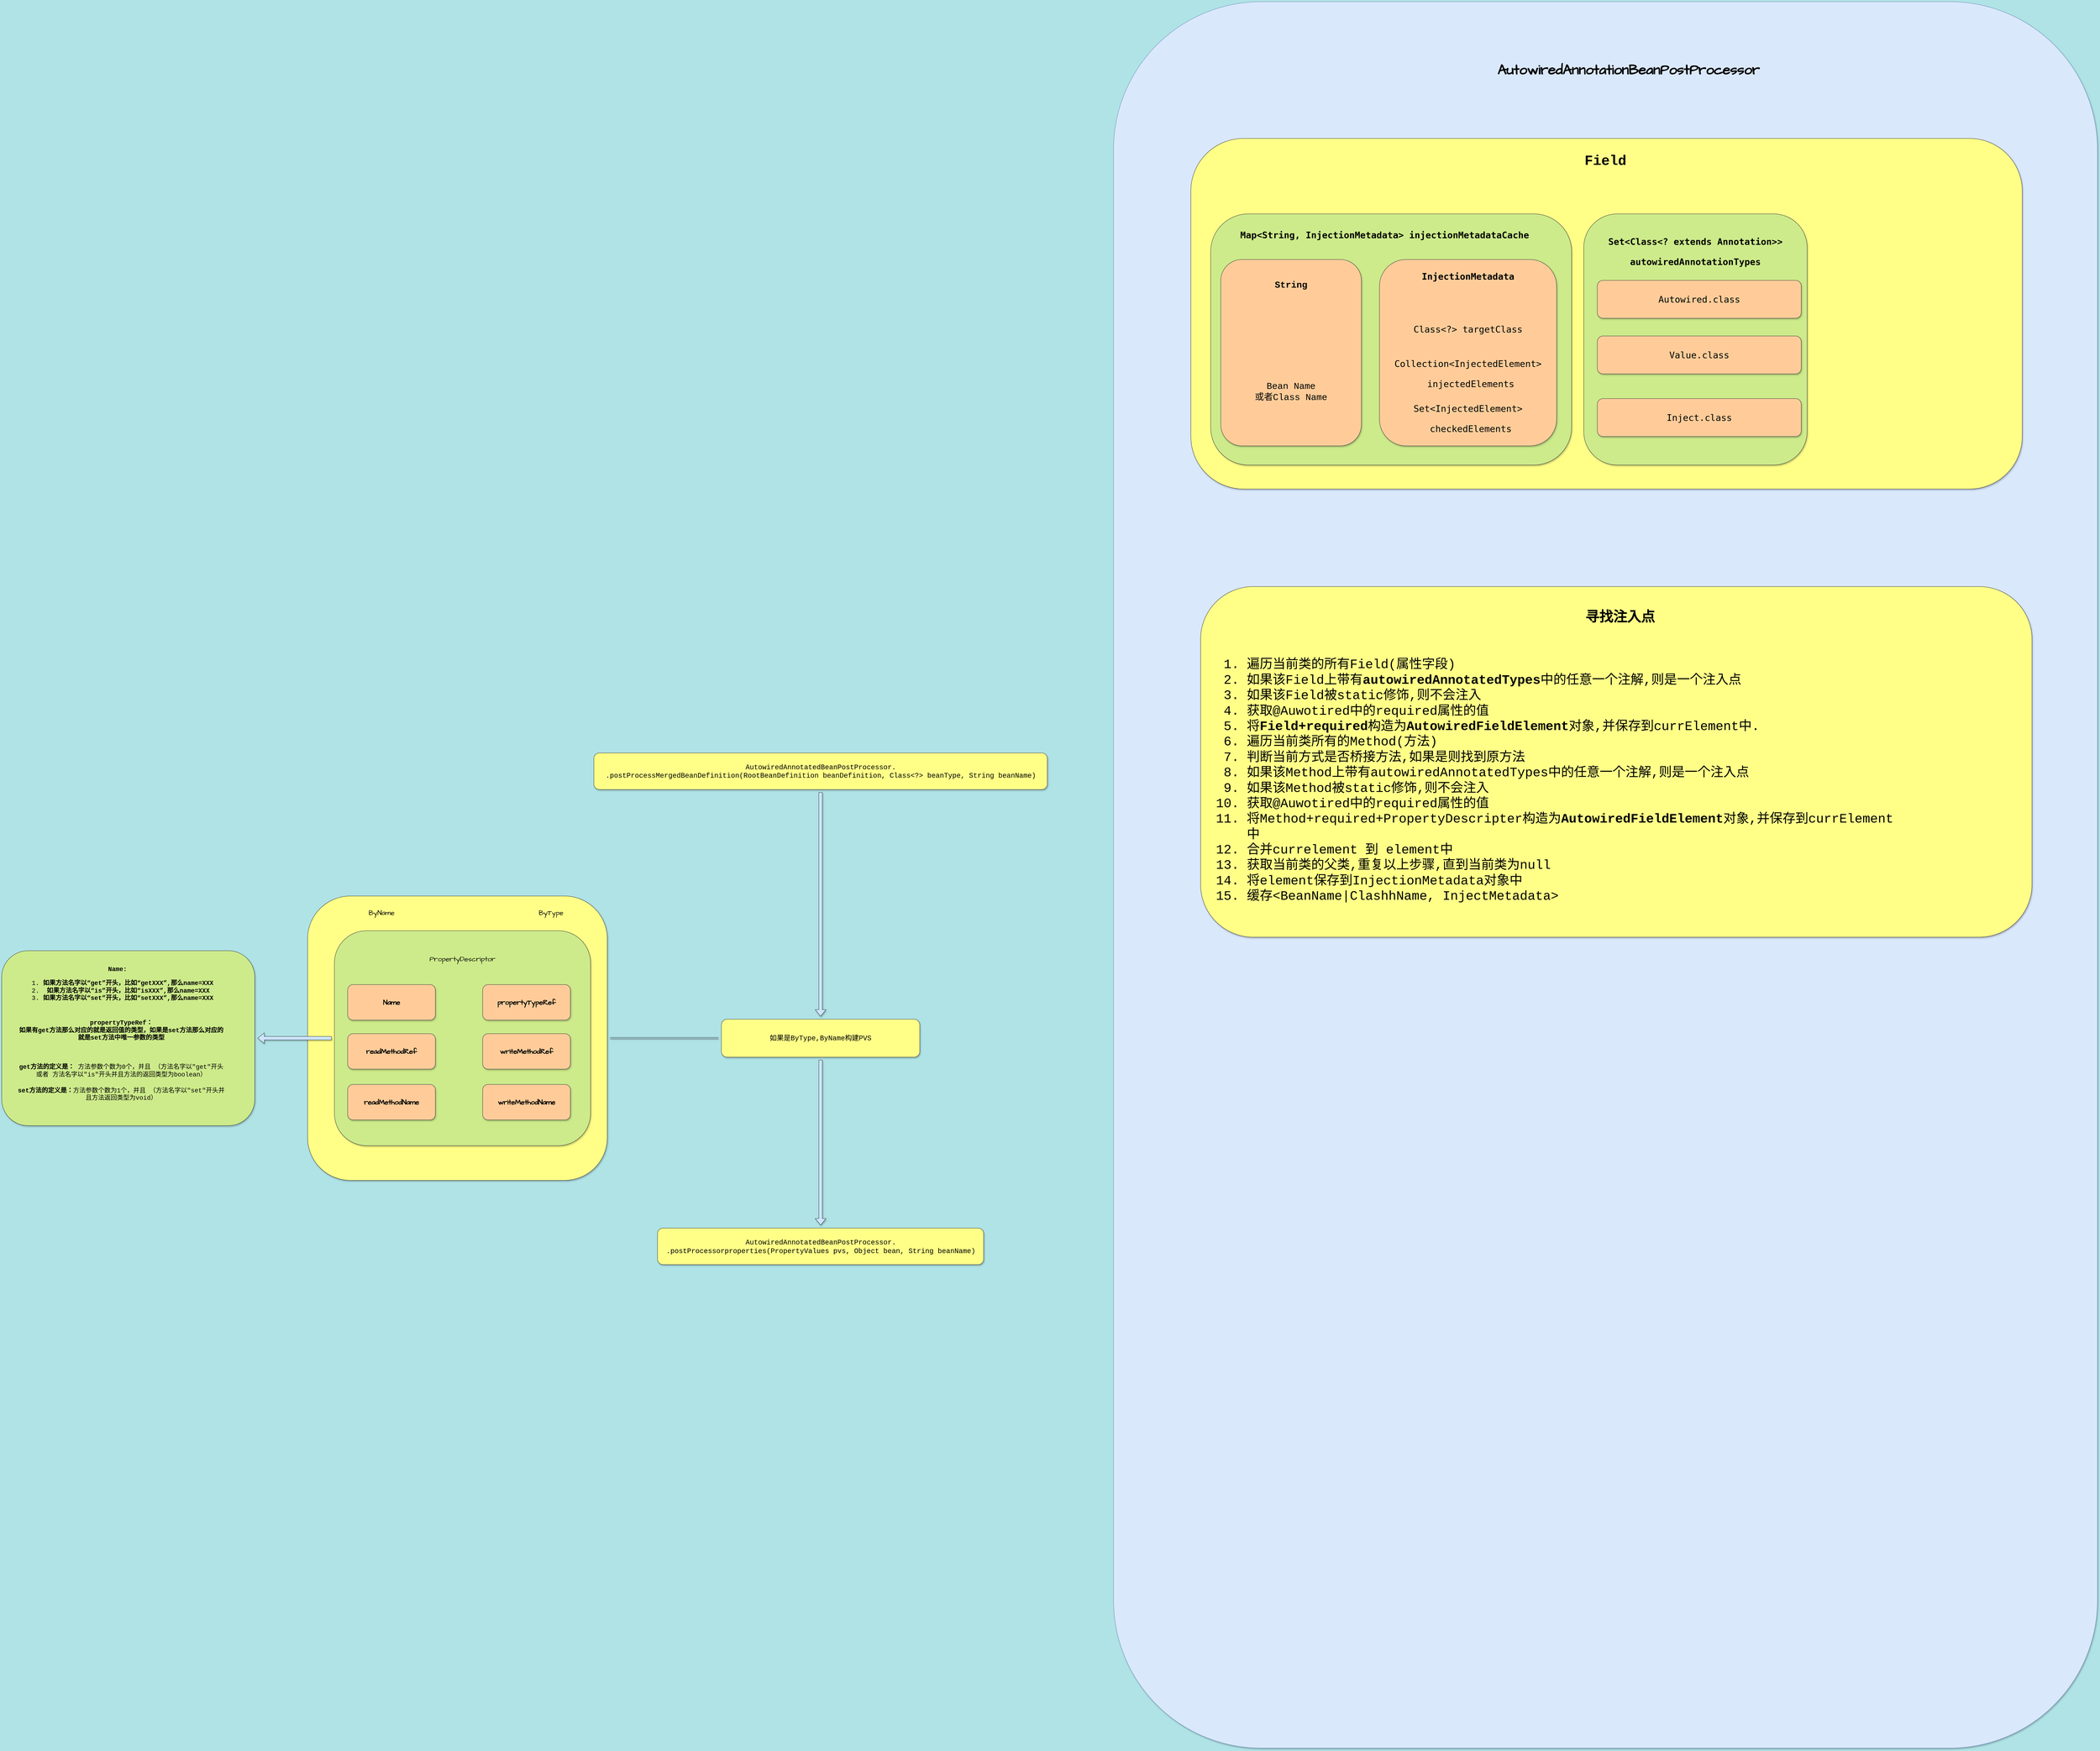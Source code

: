 <mxfile version="15.7.3" type="device"><diagram id="bBDR8_WNHgH3ZnMzrf8L" name="Page-1"><mxGraphModel dx="8680" dy="7075" grid="0" gridSize="10" guides="1" tooltips="1" connect="1" arrows="1" fold="1" page="0" pageScale="1" pageWidth="850" pageHeight="1100" background="#B0E3E6" math="0" shadow="0"><root><mxCell id="0"/><mxCell id="1" parent="0"/><mxCell id="PnoAfSNucCjAz_q0_8Lv-1" value="" style="rounded=1;whiteSpace=wrap;html=1;sketch=0;hachureGap=4;fontFamily=Architects Daughter;fontSource=https%3A%2F%2Ffonts.googleapis.com%2Fcss%3Ffamily%3DArchitects%2BDaughter;fontSize=20;fillColor=#dae8fc;strokeColor=#6c8ebf;glass=0;shadow=1;" vertex="1" parent="1"><mxGeometry x="1067" y="-3291" width="2827" height="5021" as="geometry"/></mxCell><mxCell id="J5XduCXFFePnVIruT95D-1" value="" style="rounded=1;whiteSpace=wrap;html=1;sketch=0;hachureGap=4;fontFamily=Architects Daughter;fontSource=https%3A%2F%2Ffonts.googleapis.com%2Fcss%3Ffamily%3DArchitects%2BDaughter;fontSize=20;strokeColor=#36393d;fillColor=#ffff88;shadow=1;" parent="1" vertex="1"><mxGeometry x="-1249" y="-719.75" width="861" height="817.5" as="geometry"/></mxCell><mxCell id="7VZHQ59oPnoRE6-kQ5N1-2" value="ByName" style="text;strokeColor=none;fillColor=none;html=1;align=center;verticalAlign=middle;whiteSpace=wrap;rounded=0;sketch=1;hachureGap=4;fontFamily=Architects Daughter;fontSource=https%3A%2F%2Ffonts.googleapis.com%2Fcss%3Ffamily%3DArchitects%2BDaughter;fontSize=20;" parent="1" vertex="1"><mxGeometry x="-1186" y="-686" width="299" height="28" as="geometry"/></mxCell><mxCell id="7VZHQ59oPnoRE6-kQ5N1-3" value="ByType" style="text;strokeColor=none;fillColor=none;html=1;align=center;verticalAlign=middle;whiteSpace=wrap;rounded=0;sketch=1;hachureGap=4;fontFamily=Architects Daughter;fontSource=https%3A%2F%2Ffonts.googleapis.com%2Fcss%3Ffamily%3DArchitects%2BDaughter;fontSize=20;" parent="1" vertex="1"><mxGeometry x="-699" y="-686" width="299" height="28" as="geometry"/></mxCell><mxCell id="7VZHQ59oPnoRE6-kQ5N1-5" style="edgeStyle=none;curved=1;rounded=1;sketch=0;hachureGap=4;orthogonalLoop=1;jettySize=auto;html=1;fontFamily=Architects Daughter;fontSource=https%3A%2F%2Ffonts.googleapis.com%2Fcss%3Ffamily%3DArchitects%2BDaughter;fontSize=16;endArrow=open;sourcePerimeterSpacing=8;targetPerimeterSpacing=8;shape=link;shadow=1;fillColor=#cce5ff;strokeColor=#36393d;" parent="1" source="7VZHQ59oPnoRE6-kQ5N1-4" target="J5XduCXFFePnVIruT95D-1" edge="1"><mxGeometry relative="1" as="geometry"/></mxCell><mxCell id="7VZHQ59oPnoRE6-kQ5N1-7" style="edgeStyle=none;shape=flexArrow;curved=1;rounded=1;sketch=0;hachureGap=4;orthogonalLoop=1;jettySize=auto;html=1;shadow=1;fontFamily=Architects Daughter;fontSource=https%3A%2F%2Ffonts.googleapis.com%2Fcss%3Ffamily%3DArchitects%2BDaughter;fontSize=16;endArrow=open;sourcePerimeterSpacing=8;targetPerimeterSpacing=8;fillColor=#cce5ff;strokeColor=#36393d;" parent="1" source="7VZHQ59oPnoRE6-kQ5N1-4" target="7VZHQ59oPnoRE6-kQ5N1-6" edge="1"><mxGeometry relative="1" as="geometry"/></mxCell><mxCell id="7VZHQ59oPnoRE6-kQ5N1-4" value="&lt;font style=&quot;font-size: 20px&quot; face=&quot;Courier New&quot;&gt;如果是ByType,ByName构建PVS&lt;/font&gt;" style="rounded=1;whiteSpace=wrap;html=1;sketch=0;hachureGap=4;fontFamily=Architects Daughter;fontSource=https%3A%2F%2Ffonts.googleapis.com%2Fcss%3Ffamily%3DArchitects%2BDaughter;fontSize=20;strokeColor=#36393d;fillColor=#ffff88;shadow=1;" parent="1" vertex="1"><mxGeometry x="-60" y="-365.5" width="570" height="109" as="geometry"/></mxCell><mxCell id="7VZHQ59oPnoRE6-kQ5N1-6" value="&lt;font face=&quot;Courier New&quot;&gt;AutowiredAnnotatedBeanPostProcessor.&lt;br style=&quot;font-size: 20px&quot;&gt;.postProcessorproperties(&lt;span style=&quot;font-size: 20px&quot;&gt;PropertyValues &lt;/span&gt;&lt;span style=&quot;font-size: 20px&quot;&gt;pvs&lt;/span&gt;&lt;span style=&quot;font-size: 20px&quot;&gt;, &lt;/span&gt;&lt;span style=&quot;font-size: 20px&quot;&gt;Object &lt;/span&gt;&lt;span style=&quot;font-size: 20px&quot;&gt;bean&lt;/span&gt;&lt;span style=&quot;font-size: 20px&quot;&gt;, &lt;/span&gt;&lt;span style=&quot;font-size: 20px&quot;&gt;String &lt;/span&gt;&lt;span style=&quot;font-size: 20px&quot;&gt;beanName&lt;/span&gt;&lt;span style=&quot;font-size: 20px&quot;&gt;)&lt;/span&gt;&lt;/font&gt;" style="rounded=1;whiteSpace=wrap;html=1;sketch=0;hachureGap=4;fontFamily=Architects Daughter;fontSource=https%3A%2F%2Ffonts.googleapis.com%2Fcss%3Ffamily%3DArchitects%2BDaughter;fontSize=20;strokeColor=#36393d;fillColor=#ffff88;shadow=1;fontColor=#000000;labelBackgroundColor=none;" parent="1" vertex="1"><mxGeometry x="-243.5" y="235" width="937" height="105" as="geometry"/></mxCell><mxCell id="7VZHQ59oPnoRE6-kQ5N1-17" style="edgeStyle=none;shape=flexArrow;curved=1;sketch=0;hachureGap=4;orthogonalLoop=1;jettySize=auto;html=1;shadow=1;fontFamily=Architects Daughter;fontSource=https%3A%2F%2Ffonts.googleapis.com%2Fcss%3Ffamily%3DArchitects%2BDaughter;fontSize=16;endArrow=open;sourcePerimeterSpacing=8;targetPerimeterSpacing=8;strokeColor=#36393d;fillColor=#cce5ff;" parent="1" source="7VZHQ59oPnoRE6-kQ5N1-8" target="7VZHQ59oPnoRE6-kQ5N1-16" edge="1"><mxGeometry relative="1" as="geometry"/></mxCell><mxCell id="7VZHQ59oPnoRE6-kQ5N1-8" value="PropertyDescriptor&lt;br&gt;&lt;br&gt;&lt;br&gt;&lt;br&gt;&lt;br&gt;&lt;br&gt;&lt;br&gt;&lt;br&gt;&lt;br&gt;&lt;br&gt;&lt;br&gt;&lt;br&gt;&lt;br&gt;&lt;br&gt;&lt;br&gt;&lt;br&gt;&lt;br&gt;&lt;br&gt;&lt;br&gt;&lt;br&gt;" style="rounded=1;whiteSpace=wrap;html=1;sketch=0;hachureGap=4;fontFamily=Architects Daughter;fontSource=https%3A%2F%2Ffonts.googleapis.com%2Fcss%3Ffamily%3DArchitects%2BDaughter;fontSize=20;strokeColor=#36393d;fillColor=#cdeb8b;shadow=1;" parent="1" vertex="1"><mxGeometry x="-1172" y="-620" width="736" height="618" as="geometry"/></mxCell><mxCell id="7VZHQ59oPnoRE6-kQ5N1-10" value="&lt;div class=&quot;lake-content&quot;&gt;&lt;b&gt;readMethodRef&lt;/b&gt;&lt;br&gt;&lt;/div&gt;" style="rounded=1;whiteSpace=wrap;html=1;sketch=0;hachureGap=4;fontFamily=Architects Daughter;fontSource=https%3A%2F%2Ffonts.googleapis.com%2Fcss%3Ffamily%3DArchitects%2BDaughter;fontSize=20;strokeColor=#36393d;fillColor=#ffcc99;shadow=1;" parent="1" vertex="1"><mxGeometry x="-1134" y="-324" width="252" height="102" as="geometry"/></mxCell><mxCell id="7VZHQ59oPnoRE6-kQ5N1-11" value="&lt;div class=&quot;lake-content&quot;&gt;&lt;b&gt;writeMethodName&lt;/b&gt;&lt;br&gt;&lt;/div&gt;" style="rounded=1;whiteSpace=wrap;html=1;sketch=0;hachureGap=4;fontFamily=Architects Daughter;fontSource=https%3A%2F%2Ffonts.googleapis.com%2Fcss%3Ffamily%3DArchitects%2BDaughter;fontSize=20;strokeColor=#36393d;fillColor=#ffcc99;shadow=1;" parent="1" vertex="1"><mxGeometry x="-746" y="-178" width="252" height="102" as="geometry"/></mxCell><mxCell id="7VZHQ59oPnoRE6-kQ5N1-12" value="&lt;div class=&quot;lake-content&quot;&gt;&lt;b&gt;readMethodName&lt;/b&gt;&lt;br&gt;&lt;/div&gt;" style="rounded=1;whiteSpace=wrap;html=1;sketch=0;hachureGap=4;fontFamily=Architects Daughter;fontSource=https%3A%2F%2Ffonts.googleapis.com%2Fcss%3Ffamily%3DArchitects%2BDaughter;fontSize=20;strokeColor=#36393d;fillColor=#ffcc99;shadow=1;" parent="1" vertex="1"><mxGeometry x="-1134" y="-178" width="252" height="102" as="geometry"/></mxCell><mxCell id="7VZHQ59oPnoRE6-kQ5N1-13" value="&lt;div class=&quot;lake-content&quot;&gt;&lt;b&gt;propertyTypeRef&lt;/b&gt;&lt;br&gt;&lt;/div&gt;" style="rounded=1;whiteSpace=wrap;html=1;sketch=0;hachureGap=4;fontFamily=Architects Daughter;fontSource=https%3A%2F%2Ffonts.googleapis.com%2Fcss%3Ffamily%3DArchitects%2BDaughter;fontSize=20;strokeColor=#36393d;fillColor=#ffcc99;shadow=1;" parent="1" vertex="1"><mxGeometry x="-746" y="-465" width="252" height="102" as="geometry"/></mxCell><mxCell id="7VZHQ59oPnoRE6-kQ5N1-14" value="&lt;div class=&quot;lake-content&quot;&gt;&lt;b&gt;Name&lt;/b&gt;&lt;br&gt;&lt;/div&gt;" style="rounded=1;whiteSpace=wrap;html=1;sketch=0;hachureGap=4;fontFamily=Architects Daughter;fontSource=https%3A%2F%2Ffonts.googleapis.com%2Fcss%3Ffamily%3DArchitects%2BDaughter;fontSize=20;strokeColor=#36393d;fillColor=#ffcc99;shadow=1;" parent="1" vertex="1"><mxGeometry x="-1134" y="-465" width="252" height="102" as="geometry"/></mxCell><mxCell id="7VZHQ59oPnoRE6-kQ5N1-15" value="&lt;div class=&quot;lake-content&quot;&gt;&lt;b&gt;writeMethodRef&lt;/b&gt;&lt;br&gt;&lt;/div&gt;" style="rounded=1;whiteSpace=wrap;html=1;sketch=0;hachureGap=4;fontFamily=Architects Daughter;fontSource=https%3A%2F%2Ffonts.googleapis.com%2Fcss%3Ffamily%3DArchitects%2BDaughter;fontSize=20;strokeColor=#36393d;fillColor=#ffcc99;shadow=1;" parent="1" vertex="1"><mxGeometry x="-746" y="-324" width="252" height="102" as="geometry"/></mxCell><mxCell id="7VZHQ59oPnoRE6-kQ5N1-16" value="" style="rounded=1;whiteSpace=wrap;html=1;sketch=0;hachureGap=4;fontFamily=Architects Daughter;fontSource=https%3A%2F%2Ffonts.googleapis.com%2Fcss%3Ffamily%3DArchitects%2BDaughter;fontSize=20;strokeColor=#36393d;fillColor=#cdeb8b;shadow=1;" parent="1" vertex="1"><mxGeometry x="-2128" y="-562.5" width="727" height="503" as="geometry"/></mxCell><mxCell id="7VZHQ59oPnoRE6-kQ5N1-18" value="&lt;b&gt;Name:&amp;nbsp;&amp;nbsp;&lt;br&gt;&lt;/b&gt;&lt;ol&gt;&lt;li&gt;&lt;strong&gt;如果方法名字以“get”开头，比如“getXXX”,那么name=XXX&lt;/strong&gt;&lt;/li&gt;&lt;li&gt;&lt;strong&gt;如果方法名字以“is”开头，比如“isXXX”,那么name=XXX&lt;/strong&gt;&lt;/li&gt;&lt;li&gt;&lt;strong&gt;如果方法名字以“set”开头，比如“setXXX”,那么name=XXX&lt;/strong&gt;&lt;/li&gt;&lt;/ol&gt;" style="text;strokeColor=none;fillColor=none;html=1;align=center;verticalAlign=middle;whiteSpace=wrap;rounded=0;sketch=1;hachureGap=4;fontFamily=Courier New;fontSize=18;" parent="1" vertex="1"><mxGeometry x="-2080" y="-515.5" width="591" height="114" as="geometry"/></mxCell><mxCell id="7VZHQ59oPnoRE6-kQ5N1-22" value="&lt;div class=&quot;lake-content&quot;&gt;&lt;strong&gt;propertyTypeRef：&lt;/strong&gt;&lt;/div&gt;&lt;div class=&quot;lake-content&quot;&gt;&lt;strong&gt;如果有get方法那么对应的就是返回值的类型，如果是set方法那么对应的就是set方法中唯一参数的类型&lt;/strong&gt;&lt;/div&gt;" style="text;strokeColor=none;fillColor=none;html=1;align=center;verticalAlign=middle;whiteSpace=wrap;rounded=0;sketch=1;hachureGap=4;fontFamily=Courier New;fontSize=18;" parent="1" vertex="1"><mxGeometry x="-2080" y="-390.5" width="591" height="114" as="geometry"/></mxCell><mxCell id="7VZHQ59oPnoRE6-kQ5N1-23" value="&lt;div class=&quot;lake-content&quot;&gt;&lt;p id=&quot;2ae65270e4619b80a2168278d7bbb812&quot; class=&quot;ne-p&quot; style=&quot;margin: 0 ; padding: 0 ; min-height: 24px&quot;&gt;&lt;strong&gt;get方法的定义是：&lt;/strong&gt;&lt;span class=&quot;ne-text&quot;&gt; &lt;/span&gt;&lt;span class=&quot;ne-text&quot; style=&quot;background-color: transparent&quot;&gt;方法参数个数为0个，并且 （方法名字以&quot;get&quot;开头 或者 方法名字以&quot;is&quot;开头并且方法的返回类型为boolean）&lt;/span&gt;&lt;/p&gt;&lt;p id=&quot;3cf28cefe21f03a700b9a3fa19473e33&quot; class=&quot;ne-p&quot; style=&quot;margin: 0 ; padding: 0 ; min-height: 24px&quot;&gt;&lt;br&gt;&lt;/p&gt;&lt;p id=&quot;d67a6d46a1cc9c59326b38a72fca9aa0&quot; class=&quot;ne-p&quot; style=&quot;margin: 0 ; padding: 0 ; min-height: 24px&quot;&gt;&lt;strong&gt;set方法的定义是：&lt;/strong&gt;&lt;span class=&quot;ne-text&quot;&gt;方法参数个数为1个，并且 （方法名字以&quot;set&quot;开头并且方法返回类型为void）&lt;/span&gt;&lt;/p&gt;&lt;/div&gt;" style="text;strokeColor=none;fillColor=none;html=1;align=center;verticalAlign=middle;whiteSpace=wrap;rounded=0;sketch=1;hachureGap=4;fontFamily=Courier New;fontSize=18;" parent="1" vertex="1"><mxGeometry x="-2084" y="-254.5" width="599" height="143" as="geometry"/></mxCell><mxCell id="7VZHQ59oPnoRE6-kQ5N1-25" style="edgeStyle=none;shape=flexArrow;curved=1;sketch=0;hachureGap=4;orthogonalLoop=1;jettySize=auto;html=1;shadow=1;fontFamily=Courier New;fontSize=20;fontColor=#000000;endArrow=open;sourcePerimeterSpacing=8;targetPerimeterSpacing=8;strokeColor=#36393d;fillColor=#cce5ff;" parent="1" source="7VZHQ59oPnoRE6-kQ5N1-24" target="7VZHQ59oPnoRE6-kQ5N1-4" edge="1"><mxGeometry relative="1" as="geometry"/></mxCell><mxCell id="7VZHQ59oPnoRE6-kQ5N1-24" value="&lt;font style=&quot;font-size: 20px;&quot;&gt;AutowiredAnnotatedBeanPostProcessor.&lt;br style=&quot;font-size: 20px;&quot;&gt;.postProcessMergedBeanDefinition(&lt;/font&gt;&lt;span style=&quot;font-size: 20px;&quot;&gt;RootBeanDefinition &lt;/span&gt;&lt;span style=&quot;font-size: 20px;&quot;&gt;beanDefinition&lt;/span&gt;&lt;span style=&quot;font-size: 20px;&quot;&gt;, &lt;/span&gt;&lt;span style=&quot;font-size: 20px;&quot;&gt;Class&lt;/span&gt;&lt;span style=&quot;font-size: 20px;&quot;&gt;&amp;lt;?&amp;gt; &lt;/span&gt;&lt;span style=&quot;font-size: 20px;&quot;&gt;beanType&lt;/span&gt;&lt;span style=&quot;font-size: 20px;&quot;&gt;, &lt;/span&gt;&lt;span style=&quot;font-size: 20px;&quot;&gt;String &lt;/span&gt;&lt;span style=&quot;font-size: 20px;&quot;&gt;beanName&lt;/span&gt;&lt;span style=&quot;font-size: 20px;&quot;&gt;)&lt;/span&gt;" style="rounded=1;whiteSpace=wrap;html=1;sketch=0;hachureGap=4;fontFamily=Courier New;fontSize=20;strokeColor=#36393d;fillColor=#ffff88;shadow=1;fontColor=#000000;labelBackgroundColor=none;" parent="1" vertex="1"><mxGeometry x="-426.5" y="-1131" width="1303" height="105" as="geometry"/></mxCell><mxCell id="7VZHQ59oPnoRE6-kQ5N1-26" value="" style="rounded=1;whiteSpace=wrap;html=1;sketch=0;hachureGap=4;fontFamily=Courier New;fontSize=20;strokeColor=#36393d;fillColor=#ffff88;shadow=1;fontColor=#000000;labelBackgroundColor=none;align=left;" parent="1" vertex="1"><mxGeometry x="1317" y="-1609.5" width="2389" height="1008" as="geometry"/></mxCell><mxCell id="7VZHQ59oPnoRE6-kQ5N1-29" value="&lt;font face=&quot;Courier New&quot;&gt;AutowiredMethodElement&lt;br&gt;&lt;/font&gt;" style="rounded=1;whiteSpace=wrap;html=1;sketch=0;hachureGap=4;fontFamily=Architects Daughter;fontSource=https%3A%2F%2Ffonts.googleapis.com%2Fcss%3Ffamily%3DArchitects%2BDaughter;fontSize=20;strokeColor=#36393d;fillColor=#cdeb8b;shadow=1;" parent="1" vertex="1"><mxGeometry x="1443" y="-2694" width="564" height="102" as="geometry"/></mxCell><mxCell id="PnoAfSNucCjAz_q0_8Lv-2" value="&lt;font style=&quot;font-size: 40px&quot;&gt;&lt;br&gt;AutowiredAnnotationBeanPostProcessor&lt;/font&gt;" style="text;strokeColor=none;fillColor=none;html=1;align=center;verticalAlign=middle;whiteSpace=wrap;rounded=0;shadow=1;glass=0;sketch=0;hachureGap=4;fontFamily=Architects Daughter;fontSource=https%3A%2F%2Ffonts.googleapis.com%2Fcss%3Ffamily%3DArchitects%2BDaughter;fontSize=20;fontStyle=1" vertex="1" parent="1"><mxGeometry x="1828" y="-3185" width="1437" height="134" as="geometry"/></mxCell><mxCell id="PnoAfSNucCjAz_q0_8Lv-3" value="寻找注入点" style="text;strokeColor=none;fillColor=none;html=1;align=center;verticalAlign=middle;whiteSpace=wrap;rounded=0;shadow=1;glass=0;sketch=0;hachureGap=4;fontFamily=Architects Daughter;fontSource=https%3A%2F%2Ffonts.googleapis.com%2Fcss%3Ffamily%3DArchitects%2BDaughter;fontSize=40;fontStyle=1" vertex="1" parent="1"><mxGeometry x="1869" y="-1536.5" width="1307" height="30" as="geometry"/></mxCell><mxCell id="PnoAfSNucCjAz_q0_8Lv-5" value="" style="rounded=1;whiteSpace=wrap;html=1;sketch=0;hachureGap=4;fontFamily=Courier New;fontSize=20;strokeColor=#36393d;fillColor=#ffff88;shadow=1;fontColor=#000000;labelBackgroundColor=none;align=left;" vertex="1" parent="1"><mxGeometry x="1289" y="-2898" width="2389" height="1008" as="geometry"/></mxCell><mxCell id="PnoAfSNucCjAz_q0_8Lv-6" value="Field" style="text;strokeColor=none;fillColor=none;html=1;align=center;verticalAlign=middle;whiteSpace=wrap;rounded=0;shadow=1;glass=0;sketch=0;hachureGap=4;fontFamily=Courier New;fontSize=40;fontStyle=1" vertex="1" parent="1"><mxGeometry x="1905" y="-2848" width="1151" height="30" as="geometry"/></mxCell><mxCell id="PnoAfSNucCjAz_q0_8Lv-7" value="&lt;pre style=&quot;font-family: &amp;#34;fira code&amp;#34; , monospace&quot;&gt;&lt;br&gt;&lt;/pre&gt;" style="rounded=1;whiteSpace=wrap;html=1;sketch=0;hachureGap=4;fontFamily=Architects Daughter;fontSource=https%3A%2F%2Ffonts.googleapis.com%2Fcss%3Ffamily%3DArchitects%2BDaughter;fontSize=20;strokeColor=#36393d;fillColor=#cdeb8b;shadow=1;" vertex="1" parent="1"><mxGeometry x="1346" y="-2681" width="1037" height="722" as="geometry"/></mxCell><mxCell id="PnoAfSNucCjAz_q0_8Lv-8" value="&lt;pre style=&quot;font-family: &amp;quot;fira code&amp;quot;, monospace; font-size: 26px;&quot;&gt;Map&amp;lt;String, InjectionMetadata&amp;gt; injectionMetadataCache&lt;/pre&gt;" style="text;strokeColor=none;fillColor=none;html=1;align=center;verticalAlign=middle;whiteSpace=wrap;rounded=0;shadow=1;glass=0;labelBackgroundColor=none;sketch=0;hachureGap=4;fontFamily=Architects Daughter;fontSource=https%3A%2F%2Ffonts.googleapis.com%2Fcss%3Ffamily%3DArchitects%2BDaughter;fontSize=26;fontColor=#000000;fontStyle=1" vertex="1" parent="1"><mxGeometry x="1365.75" y="-2635" width="959.5" height="30" as="geometry"/></mxCell><mxCell id="PnoAfSNucCjAz_q0_8Lv-10" value="&lt;div class=&quot;lake-content&quot;&gt;&lt;br&gt;&lt;/div&gt;" style="rounded=1;whiteSpace=wrap;html=1;sketch=0;hachureGap=4;fontFamily=Architects Daughter;fontSource=https%3A%2F%2Ffonts.googleapis.com%2Fcss%3Ffamily%3DArchitects%2BDaughter;fontSize=20;strokeColor=#36393d;fillColor=#ffcc99;shadow=1;" vertex="1" parent="1"><mxGeometry x="1375" y="-2550" width="404" height="536" as="geometry"/></mxCell><mxCell id="PnoAfSNucCjAz_q0_8Lv-11" value="String" style="text;strokeColor=none;fillColor=none;html=1;align=center;verticalAlign=middle;whiteSpace=wrap;rounded=0;shadow=1;glass=0;labelBackgroundColor=none;sketch=0;hachureGap=4;fontFamily=Courier New;fontSize=26;fontColor=#000000;fontStyle=1" vertex="1" parent="1"><mxGeometry x="1508" y="-2518" width="138" height="83" as="geometry"/></mxCell><mxCell id="PnoAfSNucCjAz_q0_8Lv-12" value="Bean Name &lt;br&gt;或者Class Name" style="text;strokeColor=none;fillColor=none;html=1;align=center;verticalAlign=middle;whiteSpace=wrap;rounded=0;shadow=1;glass=0;labelBackgroundColor=none;sketch=0;hachureGap=4;fontFamily=Courier New;fontSize=26;fontColor=#000000;" vertex="1" parent="1"><mxGeometry x="1401.25" y="-2184" width="351.5" height="30" as="geometry"/></mxCell><mxCell id="PnoAfSNucCjAz_q0_8Lv-13" value="&lt;div class=&quot;lake-content&quot;&gt;&lt;br&gt;&lt;/div&gt;" style="rounded=1;whiteSpace=wrap;html=1;sketch=0;hachureGap=4;fontFamily=Architects Daughter;fontSource=https%3A%2F%2Ffonts.googleapis.com%2Fcss%3Ffamily%3DArchitects%2BDaughter;fontSize=20;strokeColor=#36393d;fillColor=#ffcc99;shadow=1;" vertex="1" parent="1"><mxGeometry x="1831" y="-2550" width="509" height="536" as="geometry"/></mxCell><mxCell id="PnoAfSNucCjAz_q0_8Lv-15" value="&lt;pre style=&quot;font-family: &amp;quot;fira code&amp;quot; , monospace&quot;&gt;InjectionMetadata&lt;/pre&gt;" style="text;strokeColor=none;fillColor=none;html=1;align=center;verticalAlign=middle;whiteSpace=wrap;rounded=0;shadow=1;glass=0;labelBackgroundColor=none;sketch=0;hachureGap=4;fontFamily=Courier New;fontSize=26;fontColor=#000000;fontStyle=1" vertex="1" parent="1"><mxGeometry x="1923" y="-2525.5" width="325" height="49" as="geometry"/></mxCell><mxCell id="PnoAfSNucCjAz_q0_8Lv-16" value="&lt;pre style=&quot;font-family: &amp;#34;fira code&amp;#34; , monospace&quot;&gt;Collection&amp;lt;InjectedElement&amp;gt;&lt;/pre&gt;&lt;pre style=&quot;font-family: &amp;#34;fira code&amp;#34; , monospace&quot;&gt; injectedElements&lt;/pre&gt;" style="text;strokeColor=none;fillColor=none;html=1;align=center;verticalAlign=middle;whiteSpace=wrap;rounded=0;shadow=1;glass=0;labelBackgroundColor=none;sketch=0;hachureGap=4;fontFamily=Courier New;fontSize=26;fontColor=#000000;" vertex="1" parent="1"><mxGeometry x="1826" y="-2302" width="519" height="161" as="geometry"/></mxCell><mxCell id="PnoAfSNucCjAz_q0_8Lv-19" value="&lt;pre&gt;&lt;font face=&quot;fira code, monospace&quot;&gt;Set&amp;lt;InjectedElement&amp;gt;&lt;/font&gt;&lt;/pre&gt;&lt;pre&gt;&lt;font face=&quot;fira code, monospace&quot;&gt; checkedElements&lt;br&gt;&lt;/font&gt;&lt;/pre&gt;" style="text;strokeColor=none;fillColor=none;html=1;align=center;verticalAlign=middle;whiteSpace=wrap;rounded=0;shadow=1;glass=0;labelBackgroundColor=none;sketch=0;hachureGap=4;fontFamily=Courier New;fontSize=26;fontColor=#000000;" vertex="1" parent="1"><mxGeometry x="1923" y="-2117" width="325" height="49" as="geometry"/></mxCell><mxCell id="PnoAfSNucCjAz_q0_8Lv-21" value="&lt;pre&gt;&lt;font face=&quot;fira code, monospace&quot;&gt;Class&amp;lt;?&amp;gt; targetClass&lt;br&gt;&lt;/font&gt;&lt;/pre&gt;" style="text;strokeColor=none;fillColor=none;html=1;align=center;verticalAlign=middle;whiteSpace=wrap;rounded=0;shadow=1;glass=0;labelBackgroundColor=none;sketch=0;hachureGap=4;fontFamily=Courier New;fontSize=26;fontColor=#000000;" vertex="1" parent="1"><mxGeometry x="1923" y="-2374" width="325" height="49" as="geometry"/></mxCell><mxCell id="PnoAfSNucCjAz_q0_8Lv-23" value="&lt;ol style=&quot;font-size: 37px&quot;&gt;&lt;ol&gt;&lt;li&gt;遍历当前类的所有Field(属性字段)&lt;/li&gt;&lt;li&gt;如果该Field上带有&lt;b&gt;autowiredAnnotatedTypes&lt;/b&gt;中的任意一个注解,则是一个注入点&lt;/li&gt;&lt;li&gt;如果该Field被static修饰,则不会注入&lt;/li&gt;&lt;li&gt;获取@Auwotired中的required属性的值&lt;/li&gt;&lt;li&gt;将&lt;b&gt;Field+required&lt;/b&gt;构造为&lt;b&gt;AutowiredFieldElement&lt;/b&gt;对象,并保存到currElement中.&lt;/li&gt;&lt;li&gt;遍历当前类所有的Method(方法)&lt;/li&gt;&lt;li&gt;判断当前方式是否桥接方法,如果是则找到原方法&lt;/li&gt;&lt;li&gt;如果该Method上带有autowiredAnnotatedTypes中的任意一个注解,则是一个注入点&lt;/li&gt;&lt;li&gt;如果该Method被static修饰,则不会注入&lt;/li&gt;&lt;li&gt;获取@Auwotired中的required属性的值&lt;/li&gt;&lt;li&gt;将Method+required+PropertyDescripter构造为&lt;b&gt;AutowiredFieldElement&lt;/b&gt;对象,并保存到currElement中&lt;br&gt;&lt;/li&gt;&lt;li&gt;合并currelement 到 element中&lt;/li&gt;&lt;li&gt;获取当前类的父类,重复以上步骤,直到当前类为null&lt;/li&gt;&lt;li&gt;将element保存到InjectionMetadata对象中&lt;/li&gt;&lt;li&gt;缓存&amp;lt;BeanName|ClashhName, InjectMetadata&amp;gt;&lt;/li&gt;&lt;/ol&gt;&lt;/ol&gt;" style="text;strokeColor=none;fillColor=none;html=1;align=left;verticalAlign=middle;whiteSpace=wrap;rounded=0;shadow=1;glass=0;labelBackgroundColor=none;sketch=0;hachureGap=4;fontFamily=Courier New;fontSize=26;fontColor=#000000;" vertex="1" parent="1"><mxGeometry x="1368" y="-1425" width="1949" height="745" as="geometry"/></mxCell><mxCell id="PnoAfSNucCjAz_q0_8Lv-24" value="&lt;pre style=&quot;font-family: &amp;#34;fira code&amp;#34; , monospace&quot;&gt;&lt;br&gt;&lt;/pre&gt;" style="rounded=1;whiteSpace=wrap;html=1;sketch=0;hachureGap=4;fontFamily=Architects Daughter;fontSource=https%3A%2F%2Ffonts.googleapis.com%2Fcss%3Ffamily%3DArchitects%2BDaughter;fontSize=20;strokeColor=#36393d;fillColor=#cdeb8b;shadow=1;" vertex="1" parent="1"><mxGeometry x="2418" y="-2681" width="642" height="722" as="geometry"/></mxCell><mxCell id="PnoAfSNucCjAz_q0_8Lv-25" value="&lt;pre style=&quot;font-family: &amp;#34;fira code&amp;#34; , monospace ; font-size: 26px&quot;&gt;&lt;pre style=&quot;font-family: &amp;#34;fira code&amp;#34; , monospace ; font-size: 26px&quot;&gt;&lt;span style=&quot;font-size: 26px&quot;&gt;Set&lt;/span&gt;&lt;span style=&quot;font-size: 26px&quot;&gt;&amp;lt;&lt;/span&gt;&lt;span style=&quot;font-size: 26px&quot;&gt;Class&lt;/span&gt;&lt;span style=&quot;font-size: 26px&quot;&gt;&amp;lt;? &lt;/span&gt;&lt;span style=&quot;font-size: 26px&quot;&gt;extends &lt;/span&gt;&lt;span style=&quot;font-size: 26px&quot;&gt;Annotation&lt;/span&gt;&lt;span style=&quot;font-size: 26px&quot;&gt;&amp;gt;&amp;gt;&lt;/span&gt;&lt;/pre&gt;&lt;pre style=&quot;font-family: &amp;#34;fira code&amp;#34; , monospace ; font-size: 26px&quot;&gt;&lt;span style=&quot;font-size: 26px&quot;&gt;autowiredAnnotationTypes&lt;/span&gt;&lt;/pre&gt;&lt;/pre&gt;" style="text;strokeColor=none;fillColor=none;html=1;align=center;verticalAlign=middle;whiteSpace=wrap;rounded=0;shadow=1;glass=0;labelBackgroundColor=none;sketch=0;hachureGap=4;fontFamily=Architects Daughter;fontSource=https%3A%2F%2Ffonts.googleapis.com%2Fcss%3Ffamily%3DArchitects%2BDaughter;fontSize=26;fontColor=#000000;fontStyle=1" vertex="1" parent="1"><mxGeometry x="2453" y="-2645" width="572" height="146" as="geometry"/></mxCell><mxCell id="PnoAfSNucCjAz_q0_8Lv-26" value="&lt;div class=&quot;lake-content&quot; style=&quot;font-size: 26px;&quot;&gt;&lt;pre style=&quot;font-family: &amp;quot;fira code&amp;quot;, monospace; font-size: 26px;&quot;&gt;&lt;span style=&quot;font-size: 26px;&quot;&gt;Autowired&lt;/span&gt;&lt;span style=&quot;font-size: 26px;&quot;&gt;.&lt;/span&gt;&lt;span style=&quot;font-size: 26px;&quot;&gt;class&lt;/span&gt;&lt;/pre&gt;&lt;/div&gt;" style="rounded=1;whiteSpace=wrap;html=1;sketch=0;hachureGap=4;fontFamily=Architects Daughter;fontSource=https%3A%2F%2Ffonts.googleapis.com%2Fcss%3Ffamily%3DArchitects%2BDaughter;fontSize=26;strokeColor=#36393d;fillColor=#ffcc99;shadow=1;fontColor=#000000;labelBackgroundColor=none;" vertex="1" parent="1"><mxGeometry x="2457" y="-2490" width="586" height="109" as="geometry"/></mxCell><mxCell id="PnoAfSNucCjAz_q0_8Lv-27" value="&lt;pre style=&quot;font-family: &amp;quot;fira code&amp;quot;, monospace; font-size: 26px;&quot;&gt;&lt;span style=&quot;font-size: 26px;&quot;&gt;Value&lt;/span&gt;&lt;span style=&quot;font-size: 26px;&quot;&gt;.&lt;/span&gt;&lt;span style=&quot;font-size: 26px;&quot;&gt;class&lt;/span&gt;&lt;/pre&gt;" style="rounded=1;whiteSpace=wrap;html=1;sketch=0;hachureGap=4;fontFamily=Architects Daughter;fontSource=https%3A%2F%2Ffonts.googleapis.com%2Fcss%3Ffamily%3DArchitects%2BDaughter;fontSize=26;strokeColor=#36393d;fillColor=#ffcc99;shadow=1;fontColor=#000000;labelBackgroundColor=none;" vertex="1" parent="1"><mxGeometry x="2457" y="-2330" width="586" height="109" as="geometry"/></mxCell><mxCell id="PnoAfSNucCjAz_q0_8Lv-28" value="&lt;div class=&quot;lake-content&quot; style=&quot;font-size: 26px&quot;&gt;&lt;pre style=&quot;font-family: &amp;#34;fira code&amp;#34; , monospace ; font-size: 26px&quot;&gt;&lt;span style=&quot;font-size: 26px&quot;&gt;Inject.class&lt;/span&gt;&lt;/pre&gt;&lt;/div&gt;" style="rounded=1;whiteSpace=wrap;html=1;sketch=0;hachureGap=4;fontFamily=Architects Daughter;fontSource=https%3A%2F%2Ffonts.googleapis.com%2Fcss%3Ffamily%3DArchitects%2BDaughter;fontSize=26;strokeColor=#36393d;fillColor=#ffcc99;shadow=1;fontColor=#000000;labelBackgroundColor=none;" vertex="1" parent="1"><mxGeometry x="2457" y="-2150" width="586" height="109" as="geometry"/></mxCell></root></mxGraphModel></diagram></mxfile>